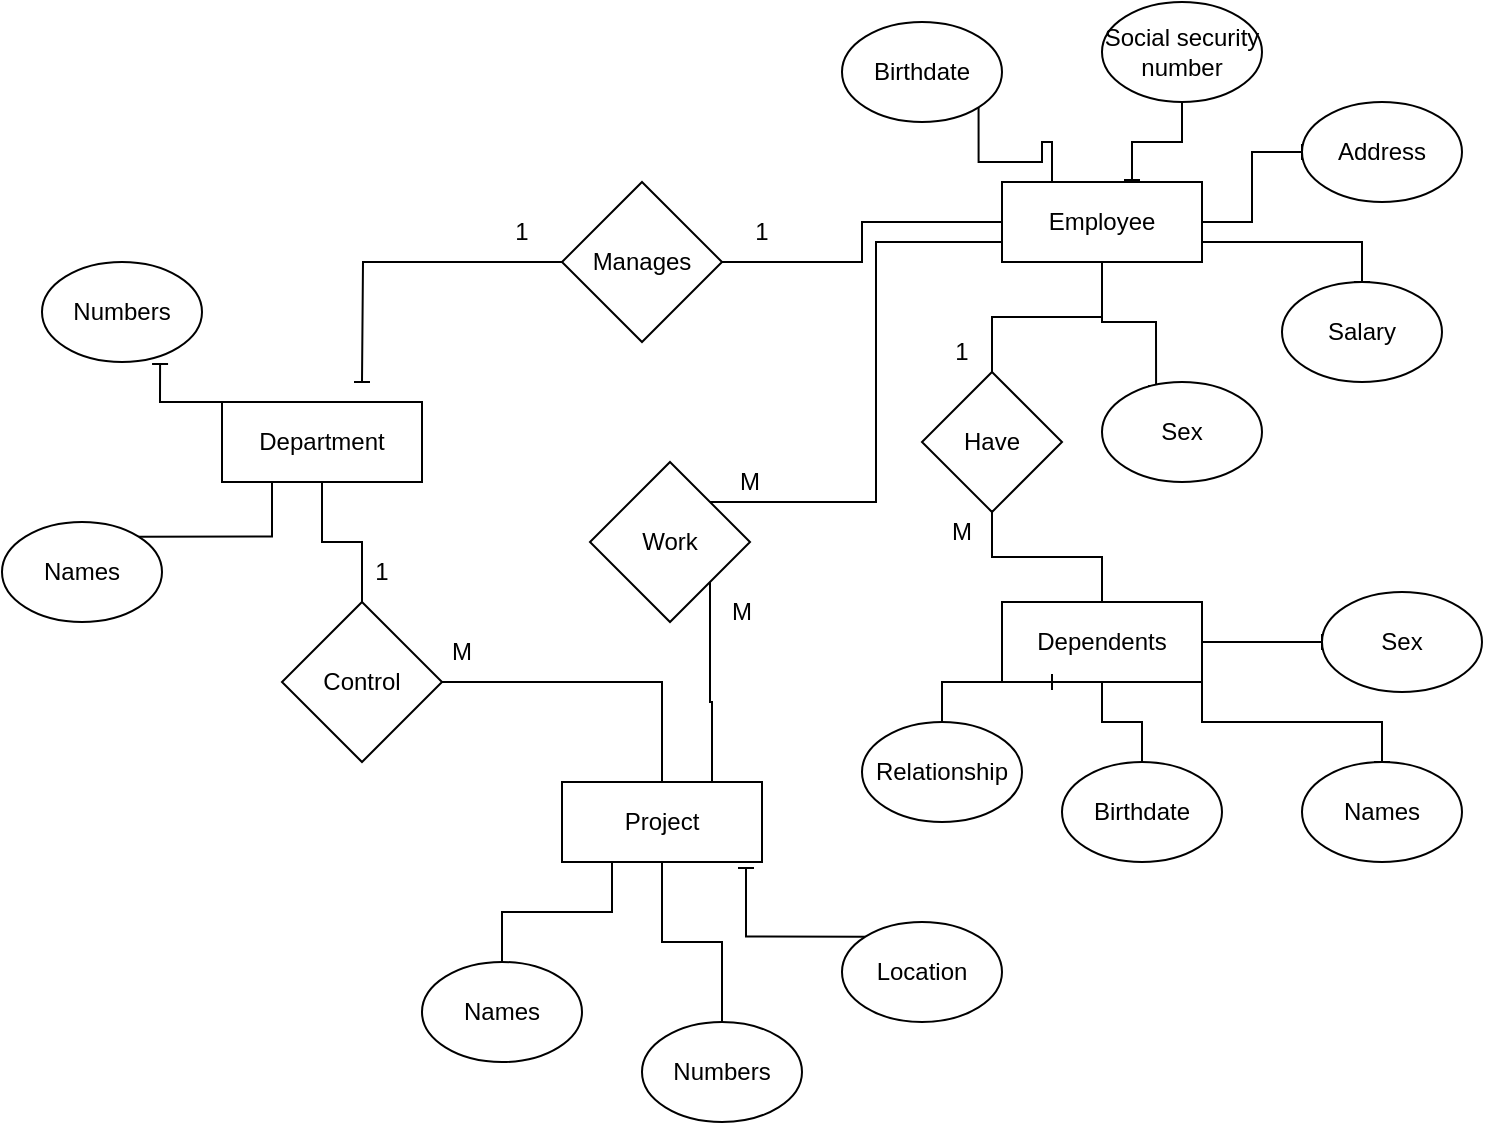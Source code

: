 <mxfile version="21.6.6" type="github">
  <diagram name="Page-1" id="B6k_siD22SNBOHI-nZvz">
    <mxGraphModel dx="1379" dy="788" grid="1" gridSize="10" guides="1" tooltips="1" connect="1" arrows="1" fold="1" page="1" pageScale="1" pageWidth="827" pageHeight="1169" math="0" shadow="0">
      <root>
        <mxCell id="0" />
        <mxCell id="1" parent="0" />
        <mxCell id="ob9rdrXAudvJEvuzWZ0D-23" style="edgeStyle=orthogonalEdgeStyle;rounded=0;orthogonalLoop=1;jettySize=auto;html=1;exitX=0;exitY=0;exitDx=0;exitDy=0;entryX=0.738;entryY=1.02;entryDx=0;entryDy=0;entryPerimeter=0;endArrow=baseDash;endFill=0;" edge="1" parent="1" source="ob9rdrXAudvJEvuzWZ0D-1" target="ob9rdrXAudvJEvuzWZ0D-2">
          <mxGeometry relative="1" as="geometry" />
        </mxCell>
        <mxCell id="ob9rdrXAudvJEvuzWZ0D-1" value="Department" style="rounded=0;whiteSpace=wrap;html=1;" vertex="1" parent="1">
          <mxGeometry x="150" y="210" width="100" height="40" as="geometry" />
        </mxCell>
        <mxCell id="ob9rdrXAudvJEvuzWZ0D-2" value="Numbers" style="ellipse;whiteSpace=wrap;html=1;" vertex="1" parent="1">
          <mxGeometry x="60" y="140" width="80" height="50" as="geometry" />
        </mxCell>
        <mxCell id="ob9rdrXAudvJEvuzWZ0D-24" style="edgeStyle=orthogonalEdgeStyle;rounded=0;orthogonalLoop=1;jettySize=auto;html=1;exitX=1;exitY=0;exitDx=0;exitDy=0;entryX=0.25;entryY=1;entryDx=0;entryDy=0;endArrow=baseDash;endFill=0;" edge="1" parent="1" source="ob9rdrXAudvJEvuzWZ0D-3" target="ob9rdrXAudvJEvuzWZ0D-1">
          <mxGeometry relative="1" as="geometry" />
        </mxCell>
        <mxCell id="ob9rdrXAudvJEvuzWZ0D-3" value="Names" style="ellipse;whiteSpace=wrap;html=1;" vertex="1" parent="1">
          <mxGeometry x="40" y="270" width="80" height="50" as="geometry" />
        </mxCell>
        <mxCell id="ob9rdrXAudvJEvuzWZ0D-4" value="Project" style="rounded=0;whiteSpace=wrap;html=1;" vertex="1" parent="1">
          <mxGeometry x="320" y="400" width="100" height="40" as="geometry" />
        </mxCell>
        <mxCell id="ob9rdrXAudvJEvuzWZ0D-27" style="edgeStyle=orthogonalEdgeStyle;rounded=0;orthogonalLoop=1;jettySize=auto;html=1;exitX=0.5;exitY=0;exitDx=0;exitDy=0;entryX=0.25;entryY=1;entryDx=0;entryDy=0;endArrow=baseDash;endFill=0;" edge="1" parent="1" source="ob9rdrXAudvJEvuzWZ0D-5" target="ob9rdrXAudvJEvuzWZ0D-4">
          <mxGeometry relative="1" as="geometry" />
        </mxCell>
        <mxCell id="ob9rdrXAudvJEvuzWZ0D-5" value="Names" style="ellipse;whiteSpace=wrap;html=1;" vertex="1" parent="1">
          <mxGeometry x="250" y="490" width="80" height="50" as="geometry" />
        </mxCell>
        <mxCell id="ob9rdrXAudvJEvuzWZ0D-28" style="edgeStyle=orthogonalEdgeStyle;rounded=0;orthogonalLoop=1;jettySize=auto;html=1;exitX=0.5;exitY=0;exitDx=0;exitDy=0;entryX=0.5;entryY=1;entryDx=0;entryDy=0;endArrow=baseDash;endFill=0;" edge="1" parent="1" source="ob9rdrXAudvJEvuzWZ0D-6" target="ob9rdrXAudvJEvuzWZ0D-4">
          <mxGeometry relative="1" as="geometry" />
        </mxCell>
        <mxCell id="ob9rdrXAudvJEvuzWZ0D-6" value="Numbers" style="ellipse;whiteSpace=wrap;html=1;" vertex="1" parent="1">
          <mxGeometry x="360" y="520" width="80" height="50" as="geometry" />
        </mxCell>
        <mxCell id="ob9rdrXAudvJEvuzWZ0D-29" style="edgeStyle=orthogonalEdgeStyle;rounded=0;orthogonalLoop=1;jettySize=auto;html=1;exitX=0;exitY=0;exitDx=0;exitDy=0;entryX=0.92;entryY=1.075;entryDx=0;entryDy=0;entryPerimeter=0;endArrow=baseDash;endFill=0;" edge="1" parent="1" source="ob9rdrXAudvJEvuzWZ0D-7" target="ob9rdrXAudvJEvuzWZ0D-4">
          <mxGeometry relative="1" as="geometry" />
        </mxCell>
        <mxCell id="ob9rdrXAudvJEvuzWZ0D-7" value="Location" style="ellipse;whiteSpace=wrap;html=1;" vertex="1" parent="1">
          <mxGeometry x="460" y="470" width="80" height="50" as="geometry" />
        </mxCell>
        <mxCell id="ob9rdrXAudvJEvuzWZ0D-36" style="edgeStyle=orthogonalEdgeStyle;rounded=0;orthogonalLoop=1;jettySize=auto;html=1;exitX=1;exitY=0.5;exitDx=0;exitDy=0;entryX=0;entryY=0.5;entryDx=0;entryDy=0;endArrow=baseDash;endFill=0;" edge="1" parent="1" source="ob9rdrXAudvJEvuzWZ0D-8" target="ob9rdrXAudvJEvuzWZ0D-10">
          <mxGeometry relative="1" as="geometry" />
        </mxCell>
        <mxCell id="ob9rdrXAudvJEvuzWZ0D-37" style="edgeStyle=orthogonalEdgeStyle;rounded=0;orthogonalLoop=1;jettySize=auto;html=1;exitX=1;exitY=0.75;exitDx=0;exitDy=0;endArrow=baseDash;endFill=0;" edge="1" parent="1" source="ob9rdrXAudvJEvuzWZ0D-8" target="ob9rdrXAudvJEvuzWZ0D-11">
          <mxGeometry relative="1" as="geometry" />
        </mxCell>
        <mxCell id="ob9rdrXAudvJEvuzWZ0D-38" style="edgeStyle=orthogonalEdgeStyle;rounded=0;orthogonalLoop=1;jettySize=auto;html=1;exitX=0.5;exitY=1;exitDx=0;exitDy=0;entryX=0.338;entryY=0.04;entryDx=0;entryDy=0;entryPerimeter=0;endArrow=baseDash;endFill=0;" edge="1" parent="1" source="ob9rdrXAudvJEvuzWZ0D-8" target="ob9rdrXAudvJEvuzWZ0D-12">
          <mxGeometry relative="1" as="geometry" />
        </mxCell>
        <mxCell id="ob9rdrXAudvJEvuzWZ0D-8" value="Employee" style="rounded=0;whiteSpace=wrap;html=1;" vertex="1" parent="1">
          <mxGeometry x="540" y="100" width="100" height="40" as="geometry" />
        </mxCell>
        <mxCell id="ob9rdrXAudvJEvuzWZ0D-35" style="edgeStyle=orthogonalEdgeStyle;rounded=0;orthogonalLoop=1;jettySize=auto;html=1;exitX=0.5;exitY=1;exitDx=0;exitDy=0;entryX=0.65;entryY=-0.025;entryDx=0;entryDy=0;entryPerimeter=0;endArrow=baseDash;endFill=0;" edge="1" parent="1" source="ob9rdrXAudvJEvuzWZ0D-9" target="ob9rdrXAudvJEvuzWZ0D-8">
          <mxGeometry relative="1" as="geometry" />
        </mxCell>
        <mxCell id="ob9rdrXAudvJEvuzWZ0D-9" value="Social security number" style="ellipse;whiteSpace=wrap;html=1;" vertex="1" parent="1">
          <mxGeometry x="590" y="10" width="80" height="50" as="geometry" />
        </mxCell>
        <mxCell id="ob9rdrXAudvJEvuzWZ0D-10" value="Address" style="ellipse;whiteSpace=wrap;html=1;" vertex="1" parent="1">
          <mxGeometry x="690" y="60" width="80" height="50" as="geometry" />
        </mxCell>
        <mxCell id="ob9rdrXAudvJEvuzWZ0D-11" value="Salary" style="ellipse;whiteSpace=wrap;html=1;" vertex="1" parent="1">
          <mxGeometry x="680" y="150" width="80" height="50" as="geometry" />
        </mxCell>
        <mxCell id="ob9rdrXAudvJEvuzWZ0D-12" value="Sex" style="ellipse;whiteSpace=wrap;html=1;" vertex="1" parent="1">
          <mxGeometry x="590" y="200" width="80" height="50" as="geometry" />
        </mxCell>
        <mxCell id="ob9rdrXAudvJEvuzWZ0D-34" style="edgeStyle=orthogonalEdgeStyle;rounded=0;orthogonalLoop=1;jettySize=auto;html=1;exitX=1;exitY=1;exitDx=0;exitDy=0;entryX=0.25;entryY=0;entryDx=0;entryDy=0;endArrow=baseDash;endFill=0;" edge="1" parent="1" source="ob9rdrXAudvJEvuzWZ0D-13" target="ob9rdrXAudvJEvuzWZ0D-8">
          <mxGeometry relative="1" as="geometry" />
        </mxCell>
        <mxCell id="ob9rdrXAudvJEvuzWZ0D-13" value="Birthdate" style="ellipse;whiteSpace=wrap;html=1;" vertex="1" parent="1">
          <mxGeometry x="460" y="20" width="80" height="50" as="geometry" />
        </mxCell>
        <mxCell id="ob9rdrXAudvJEvuzWZ0D-44" style="edgeStyle=orthogonalEdgeStyle;rounded=0;orthogonalLoop=1;jettySize=auto;html=1;exitX=1;exitY=1;exitDx=0;exitDy=0;endArrow=baseDash;endFill=0;" edge="1" parent="1" source="ob9rdrXAudvJEvuzWZ0D-14" target="ob9rdrXAudvJEvuzWZ0D-16">
          <mxGeometry relative="1" as="geometry" />
        </mxCell>
        <mxCell id="ob9rdrXAudvJEvuzWZ0D-45" style="edgeStyle=orthogonalEdgeStyle;rounded=0;orthogonalLoop=1;jettySize=auto;html=1;exitX=1;exitY=0.5;exitDx=0;exitDy=0;entryX=0;entryY=0.5;entryDx=0;entryDy=0;endArrow=baseDash;endFill=0;" edge="1" parent="1" source="ob9rdrXAudvJEvuzWZ0D-14" target="ob9rdrXAudvJEvuzWZ0D-15">
          <mxGeometry relative="1" as="geometry" />
        </mxCell>
        <mxCell id="ob9rdrXAudvJEvuzWZ0D-14" value="Dependents" style="rounded=0;whiteSpace=wrap;html=1;" vertex="1" parent="1">
          <mxGeometry x="540" y="310" width="100" height="40" as="geometry" />
        </mxCell>
        <mxCell id="ob9rdrXAudvJEvuzWZ0D-15" value="Sex" style="ellipse;whiteSpace=wrap;html=1;" vertex="1" parent="1">
          <mxGeometry x="700" y="305" width="80" height="50" as="geometry" />
        </mxCell>
        <mxCell id="ob9rdrXAudvJEvuzWZ0D-16" value="Names" style="ellipse;whiteSpace=wrap;html=1;" vertex="1" parent="1">
          <mxGeometry x="690" y="390" width="80" height="50" as="geometry" />
        </mxCell>
        <mxCell id="ob9rdrXAudvJEvuzWZ0D-42" style="edgeStyle=orthogonalEdgeStyle;rounded=0;orthogonalLoop=1;jettySize=auto;html=1;exitX=0.5;exitY=0;exitDx=0;exitDy=0;entryX=0.5;entryY=1;entryDx=0;entryDy=0;endArrow=baseDash;endFill=0;" edge="1" parent="1" source="ob9rdrXAudvJEvuzWZ0D-17" target="ob9rdrXAudvJEvuzWZ0D-14">
          <mxGeometry relative="1" as="geometry" />
        </mxCell>
        <mxCell id="ob9rdrXAudvJEvuzWZ0D-17" value="Birthdate" style="ellipse;whiteSpace=wrap;html=1;" vertex="1" parent="1">
          <mxGeometry x="570" y="390" width="80" height="50" as="geometry" />
        </mxCell>
        <mxCell id="ob9rdrXAudvJEvuzWZ0D-41" style="edgeStyle=orthogonalEdgeStyle;rounded=0;orthogonalLoop=1;jettySize=auto;html=1;exitX=0.5;exitY=0;exitDx=0;exitDy=0;entryX=0.25;entryY=1;entryDx=0;entryDy=0;endArrow=baseDash;endFill=0;" edge="1" parent="1" source="ob9rdrXAudvJEvuzWZ0D-18" target="ob9rdrXAudvJEvuzWZ0D-14">
          <mxGeometry relative="1" as="geometry" />
        </mxCell>
        <mxCell id="ob9rdrXAudvJEvuzWZ0D-18" value="Relationship" style="ellipse;whiteSpace=wrap;html=1;" vertex="1" parent="1">
          <mxGeometry x="470" y="370" width="80" height="50" as="geometry" />
        </mxCell>
        <mxCell id="ob9rdrXAudvJEvuzWZ0D-32" style="edgeStyle=orthogonalEdgeStyle;rounded=0;orthogonalLoop=1;jettySize=auto;html=1;exitX=1;exitY=0.5;exitDx=0;exitDy=0;endArrow=baseDash;endFill=0;" edge="1" parent="1" source="ob9rdrXAudvJEvuzWZ0D-19" target="ob9rdrXAudvJEvuzWZ0D-8">
          <mxGeometry relative="1" as="geometry" />
        </mxCell>
        <mxCell id="ob9rdrXAudvJEvuzWZ0D-33" style="edgeStyle=orthogonalEdgeStyle;rounded=0;orthogonalLoop=1;jettySize=auto;html=1;exitX=0;exitY=0.5;exitDx=0;exitDy=0;endArrow=baseDash;endFill=0;" edge="1" parent="1" source="ob9rdrXAudvJEvuzWZ0D-19">
          <mxGeometry relative="1" as="geometry">
            <mxPoint x="220" y="200" as="targetPoint" />
          </mxGeometry>
        </mxCell>
        <mxCell id="ob9rdrXAudvJEvuzWZ0D-19" value="Manages" style="rhombus;whiteSpace=wrap;html=1;" vertex="1" parent="1">
          <mxGeometry x="320" y="100" width="80" height="80" as="geometry" />
        </mxCell>
        <mxCell id="ob9rdrXAudvJEvuzWZ0D-25" style="edgeStyle=orthogonalEdgeStyle;rounded=0;orthogonalLoop=1;jettySize=auto;html=1;exitX=0.5;exitY=0;exitDx=0;exitDy=0;entryX=0.5;entryY=1;entryDx=0;entryDy=0;endArrow=baseDash;endFill=0;" edge="1" parent="1" source="ob9rdrXAudvJEvuzWZ0D-20" target="ob9rdrXAudvJEvuzWZ0D-1">
          <mxGeometry relative="1" as="geometry" />
        </mxCell>
        <mxCell id="ob9rdrXAudvJEvuzWZ0D-26" style="edgeStyle=orthogonalEdgeStyle;rounded=0;orthogonalLoop=1;jettySize=auto;html=1;exitX=1;exitY=0.5;exitDx=0;exitDy=0;entryX=0.5;entryY=0;entryDx=0;entryDy=0;endArrow=baseDash;endFill=0;" edge="1" parent="1" source="ob9rdrXAudvJEvuzWZ0D-20" target="ob9rdrXAudvJEvuzWZ0D-4">
          <mxGeometry relative="1" as="geometry" />
        </mxCell>
        <mxCell id="ob9rdrXAudvJEvuzWZ0D-20" value="Control" style="rhombus;whiteSpace=wrap;html=1;" vertex="1" parent="1">
          <mxGeometry x="180" y="310" width="80" height="80" as="geometry" />
        </mxCell>
        <mxCell id="ob9rdrXAudvJEvuzWZ0D-39" value="" style="edgeStyle=orthogonalEdgeStyle;rounded=0;orthogonalLoop=1;jettySize=auto;html=1;endArrow=baseDash;endFill=0;" edge="1" parent="1" source="ob9rdrXAudvJEvuzWZ0D-21" target="ob9rdrXAudvJEvuzWZ0D-8">
          <mxGeometry relative="1" as="geometry" />
        </mxCell>
        <mxCell id="ob9rdrXAudvJEvuzWZ0D-40" style="edgeStyle=orthogonalEdgeStyle;rounded=0;orthogonalLoop=1;jettySize=auto;html=1;exitX=0.5;exitY=1;exitDx=0;exitDy=0;entryX=0.5;entryY=0;entryDx=0;entryDy=0;endArrow=baseDash;endFill=0;" edge="1" parent="1" source="ob9rdrXAudvJEvuzWZ0D-21" target="ob9rdrXAudvJEvuzWZ0D-14">
          <mxGeometry relative="1" as="geometry" />
        </mxCell>
        <mxCell id="ob9rdrXAudvJEvuzWZ0D-21" value="Have" style="rhombus;whiteSpace=wrap;html=1;" vertex="1" parent="1">
          <mxGeometry x="500" y="195" width="70" height="70" as="geometry" />
        </mxCell>
        <mxCell id="ob9rdrXAudvJEvuzWZ0D-30" style="edgeStyle=orthogonalEdgeStyle;rounded=0;orthogonalLoop=1;jettySize=auto;html=1;exitX=1;exitY=1;exitDx=0;exitDy=0;entryX=0.75;entryY=0;entryDx=0;entryDy=0;endArrow=baseDash;endFill=0;" edge="1" parent="1" source="ob9rdrXAudvJEvuzWZ0D-22" target="ob9rdrXAudvJEvuzWZ0D-4">
          <mxGeometry relative="1" as="geometry" />
        </mxCell>
        <mxCell id="ob9rdrXAudvJEvuzWZ0D-31" style="edgeStyle=orthogonalEdgeStyle;rounded=0;orthogonalLoop=1;jettySize=auto;html=1;exitX=1;exitY=0;exitDx=0;exitDy=0;entryX=0;entryY=0.75;entryDx=0;entryDy=0;endArrow=baseDash;endFill=0;" edge="1" parent="1" source="ob9rdrXAudvJEvuzWZ0D-22" target="ob9rdrXAudvJEvuzWZ0D-8">
          <mxGeometry relative="1" as="geometry" />
        </mxCell>
        <mxCell id="ob9rdrXAudvJEvuzWZ0D-22" value="Work" style="rhombus;whiteSpace=wrap;html=1;" vertex="1" parent="1">
          <mxGeometry x="334" y="240" width="80" height="80" as="geometry" />
        </mxCell>
        <mxCell id="ob9rdrXAudvJEvuzWZ0D-46" value="1" style="text;html=1;strokeColor=none;fillColor=none;align=center;verticalAlign=middle;whiteSpace=wrap;rounded=0;" vertex="1" parent="1">
          <mxGeometry x="270" y="110" width="60" height="30" as="geometry" />
        </mxCell>
        <mxCell id="ob9rdrXAudvJEvuzWZ0D-47" value="1" style="text;html=1;strokeColor=none;fillColor=none;align=center;verticalAlign=middle;whiteSpace=wrap;rounded=0;" vertex="1" parent="1">
          <mxGeometry x="390" y="110" width="60" height="30" as="geometry" />
        </mxCell>
        <mxCell id="ob9rdrXAudvJEvuzWZ0D-48" value="M" style="text;html=1;strokeColor=none;fillColor=none;align=center;verticalAlign=middle;whiteSpace=wrap;rounded=0;" vertex="1" parent="1">
          <mxGeometry x="240" y="320" width="60" height="30" as="geometry" />
        </mxCell>
        <mxCell id="ob9rdrXAudvJEvuzWZ0D-49" value="1" style="text;html=1;strokeColor=none;fillColor=none;align=center;verticalAlign=middle;whiteSpace=wrap;rounded=0;" vertex="1" parent="1">
          <mxGeometry x="200" y="280" width="60" height="30" as="geometry" />
        </mxCell>
        <mxCell id="ob9rdrXAudvJEvuzWZ0D-50" value="M" style="text;html=1;strokeColor=none;fillColor=none;align=center;verticalAlign=middle;whiteSpace=wrap;rounded=0;" vertex="1" parent="1">
          <mxGeometry x="384" y="235" width="60" height="30" as="geometry" />
        </mxCell>
        <mxCell id="ob9rdrXAudvJEvuzWZ0D-51" value="M" style="text;html=1;strokeColor=none;fillColor=none;align=center;verticalAlign=middle;whiteSpace=wrap;rounded=0;" vertex="1" parent="1">
          <mxGeometry x="380" y="300" width="60" height="30" as="geometry" />
        </mxCell>
        <mxCell id="ob9rdrXAudvJEvuzWZ0D-52" value="M" style="text;html=1;strokeColor=none;fillColor=none;align=center;verticalAlign=middle;whiteSpace=wrap;rounded=0;" vertex="1" parent="1">
          <mxGeometry x="490" y="260" width="60" height="30" as="geometry" />
        </mxCell>
        <mxCell id="ob9rdrXAudvJEvuzWZ0D-53" value="1" style="text;html=1;strokeColor=none;fillColor=none;align=center;verticalAlign=middle;whiteSpace=wrap;rounded=0;" vertex="1" parent="1">
          <mxGeometry x="490" y="170" width="60" height="30" as="geometry" />
        </mxCell>
      </root>
    </mxGraphModel>
  </diagram>
</mxfile>
